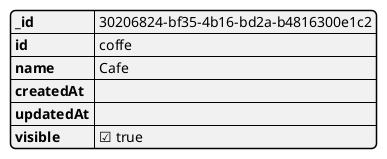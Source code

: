 @startjson
{
"_id": "30206824-bf35-4b16-bd2a-b4816300e1c2",
"id": "coffe",
"name": "Cafe",
"createdAt": "",
"updatedAt": "",
"visible": true
}
@endjson
